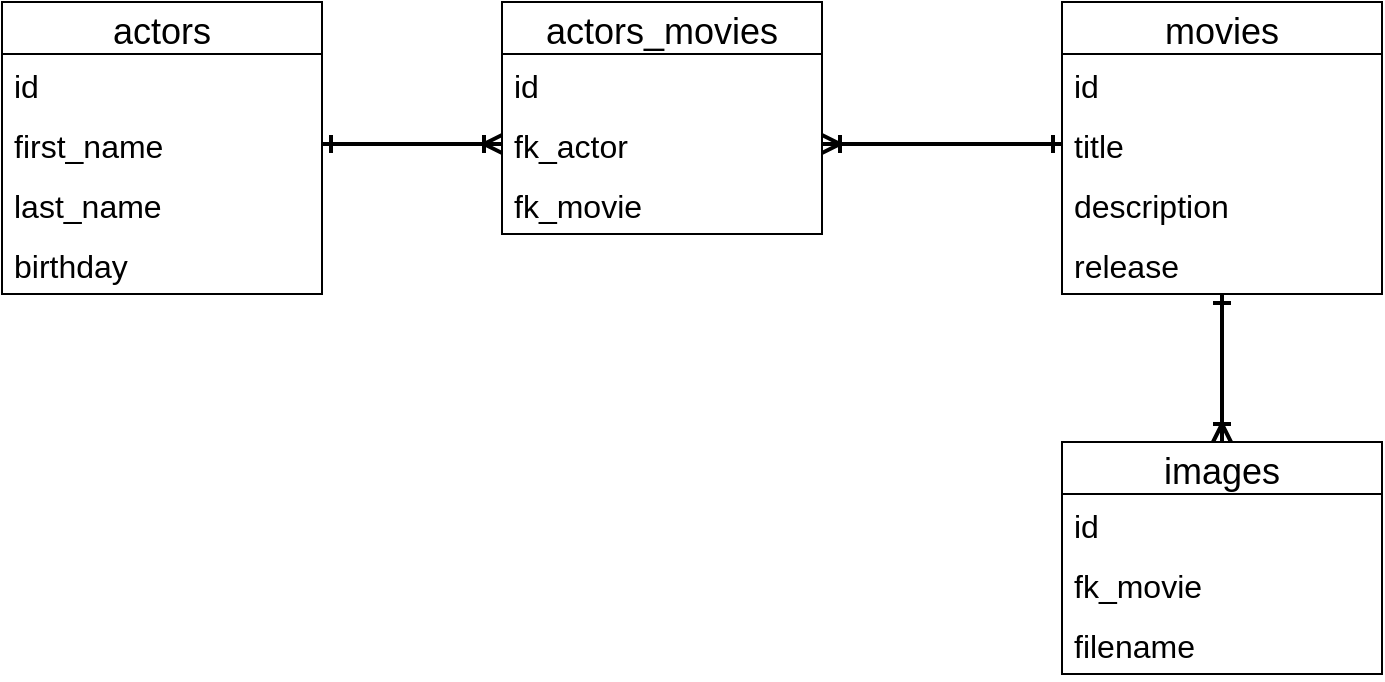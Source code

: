 <mxfile version="23.1.1" type="device">
  <diagram name="Page-1" id="uSVCdQ_Xw0nGqaXH5E7Y">
    <mxGraphModel dx="1195" dy="648" grid="1" gridSize="10" guides="1" tooltips="1" connect="1" arrows="1" fold="1" page="1" pageScale="1" pageWidth="850" pageHeight="1100" math="0" shadow="0">
      <root>
        <mxCell id="0" />
        <mxCell id="1" parent="0" />
        <mxCell id="ciqUwqVj65d61_LkmbiB-3" value="actors" style="swimlane;fontStyle=0;childLayout=stackLayout;horizontal=1;startSize=26;horizontalStack=0;resizeParent=1;resizeParentMax=0;resizeLast=0;collapsible=1;marginBottom=0;align=center;fontSize=18;" vertex="1" parent="1">
          <mxGeometry x="70" y="140" width="160" height="146" as="geometry" />
        </mxCell>
        <mxCell id="ciqUwqVj65d61_LkmbiB-4" value="id" style="text;strokeColor=none;fillColor=none;spacingLeft=4;spacingRight=4;overflow=hidden;rotatable=0;points=[[0,0.5],[1,0.5]];portConstraint=eastwest;fontSize=16;whiteSpace=wrap;html=1;" vertex="1" parent="ciqUwqVj65d61_LkmbiB-3">
          <mxGeometry y="26" width="160" height="30" as="geometry" />
        </mxCell>
        <mxCell id="ciqUwqVj65d61_LkmbiB-5" value="first_name" style="text;strokeColor=none;fillColor=none;spacingLeft=4;spacingRight=4;overflow=hidden;rotatable=0;points=[[0,0.5],[1,0.5]];portConstraint=eastwest;fontSize=16;whiteSpace=wrap;html=1;" vertex="1" parent="ciqUwqVj65d61_LkmbiB-3">
          <mxGeometry y="56" width="160" height="30" as="geometry" />
        </mxCell>
        <mxCell id="ciqUwqVj65d61_LkmbiB-6" value="last_name" style="text;strokeColor=none;fillColor=none;spacingLeft=4;spacingRight=4;overflow=hidden;rotatable=0;points=[[0,0.5],[1,0.5]];portConstraint=eastwest;fontSize=16;whiteSpace=wrap;html=1;" vertex="1" parent="ciqUwqVj65d61_LkmbiB-3">
          <mxGeometry y="86" width="160" height="30" as="geometry" />
        </mxCell>
        <mxCell id="ciqUwqVj65d61_LkmbiB-7" value="birthday" style="text;strokeColor=none;fillColor=none;spacingLeft=4;spacingRight=4;overflow=hidden;rotatable=0;points=[[0,0.5],[1,0.5]];portConstraint=eastwest;fontSize=16;whiteSpace=wrap;html=1;" vertex="1" parent="ciqUwqVj65d61_LkmbiB-3">
          <mxGeometry y="116" width="160" height="30" as="geometry" />
        </mxCell>
        <mxCell id="ciqUwqVj65d61_LkmbiB-29" style="edgeStyle=orthogonalEdgeStyle;rounded=0;orthogonalLoop=1;jettySize=auto;html=1;entryX=0.5;entryY=0;entryDx=0;entryDy=0;strokeWidth=2;startArrow=ERone;startFill=0;endArrow=ERoneToMany;endFill=0;" edge="1" parent="1" source="ciqUwqVj65d61_LkmbiB-8" target="ciqUwqVj65d61_LkmbiB-22">
          <mxGeometry relative="1" as="geometry" />
        </mxCell>
        <mxCell id="ciqUwqVj65d61_LkmbiB-8" value="movies" style="swimlane;fontStyle=0;childLayout=stackLayout;horizontal=1;startSize=26;horizontalStack=0;resizeParent=1;resizeParentMax=0;resizeLast=0;collapsible=1;marginBottom=0;align=center;fontSize=18;" vertex="1" parent="1">
          <mxGeometry x="600" y="140" width="160" height="146" as="geometry" />
        </mxCell>
        <mxCell id="ciqUwqVj65d61_LkmbiB-9" value="id" style="text;strokeColor=none;fillColor=none;spacingLeft=4;spacingRight=4;overflow=hidden;rotatable=0;points=[[0,0.5],[1,0.5]];portConstraint=eastwest;fontSize=16;whiteSpace=wrap;html=1;" vertex="1" parent="ciqUwqVj65d61_LkmbiB-8">
          <mxGeometry y="26" width="160" height="30" as="geometry" />
        </mxCell>
        <mxCell id="ciqUwqVj65d61_LkmbiB-10" value="title" style="text;strokeColor=none;fillColor=none;spacingLeft=4;spacingRight=4;overflow=hidden;rotatable=0;points=[[0,0.5],[1,0.5]];portConstraint=eastwest;fontSize=16;whiteSpace=wrap;html=1;" vertex="1" parent="ciqUwqVj65d61_LkmbiB-8">
          <mxGeometry y="56" width="160" height="30" as="geometry" />
        </mxCell>
        <mxCell id="ciqUwqVj65d61_LkmbiB-11" value="description" style="text;strokeColor=none;fillColor=none;spacingLeft=4;spacingRight=4;overflow=hidden;rotatable=0;points=[[0,0.5],[1,0.5]];portConstraint=eastwest;fontSize=16;whiteSpace=wrap;html=1;" vertex="1" parent="ciqUwqVj65d61_LkmbiB-8">
          <mxGeometry y="86" width="160" height="30" as="geometry" />
        </mxCell>
        <mxCell id="ciqUwqVj65d61_LkmbiB-12" value="release" style="text;strokeColor=none;fillColor=none;spacingLeft=4;spacingRight=4;overflow=hidden;rotatable=0;points=[[0,0.5],[1,0.5]];portConstraint=eastwest;fontSize=16;whiteSpace=wrap;html=1;" vertex="1" parent="ciqUwqVj65d61_LkmbiB-8">
          <mxGeometry y="116" width="160" height="30" as="geometry" />
        </mxCell>
        <mxCell id="ciqUwqVj65d61_LkmbiB-13" value="actors_movies" style="swimlane;fontStyle=0;childLayout=stackLayout;horizontal=1;startSize=26;horizontalStack=0;resizeParent=1;resizeParentMax=0;resizeLast=0;collapsible=1;marginBottom=0;align=center;fontSize=18;" vertex="1" parent="1">
          <mxGeometry x="320" y="140" width="160" height="116" as="geometry" />
        </mxCell>
        <mxCell id="ciqUwqVj65d61_LkmbiB-14" value="id" style="text;strokeColor=none;fillColor=none;spacingLeft=4;spacingRight=4;overflow=hidden;rotatable=0;points=[[0,0.5],[1,0.5]];portConstraint=eastwest;fontSize=16;whiteSpace=wrap;html=1;" vertex="1" parent="ciqUwqVj65d61_LkmbiB-13">
          <mxGeometry y="26" width="160" height="30" as="geometry" />
        </mxCell>
        <mxCell id="ciqUwqVj65d61_LkmbiB-15" value="fk_actor" style="text;strokeColor=none;fillColor=none;spacingLeft=4;spacingRight=4;overflow=hidden;rotatable=0;points=[[0,0.5],[1,0.5]];portConstraint=eastwest;fontSize=16;whiteSpace=wrap;html=1;" vertex="1" parent="ciqUwqVj65d61_LkmbiB-13">
          <mxGeometry y="56" width="160" height="30" as="geometry" />
        </mxCell>
        <mxCell id="ciqUwqVj65d61_LkmbiB-16" value="fk_movie" style="text;strokeColor=none;fillColor=none;spacingLeft=4;spacingRight=4;overflow=hidden;rotatable=0;points=[[0,0.5],[1,0.5]];portConstraint=eastwest;fontSize=16;whiteSpace=wrap;html=1;" vertex="1" parent="ciqUwqVj65d61_LkmbiB-13">
          <mxGeometry y="86" width="160" height="30" as="geometry" />
        </mxCell>
        <mxCell id="ciqUwqVj65d61_LkmbiB-18" style="edgeStyle=orthogonalEdgeStyle;rounded=0;orthogonalLoop=1;jettySize=auto;html=1;exitX=1;exitY=0.5;exitDx=0;exitDy=0;entryX=0;entryY=0.5;entryDx=0;entryDy=0;endArrow=ERoneToMany;endFill=0;startArrow=ERone;startFill=0;strokeWidth=2;" edge="1" parent="1" source="ciqUwqVj65d61_LkmbiB-5" target="ciqUwqVj65d61_LkmbiB-15">
          <mxGeometry relative="1" as="geometry" />
        </mxCell>
        <mxCell id="ciqUwqVj65d61_LkmbiB-21" style="edgeStyle=orthogonalEdgeStyle;rounded=0;orthogonalLoop=1;jettySize=auto;html=1;exitX=0;exitY=0.5;exitDx=0;exitDy=0;entryX=1;entryY=0.5;entryDx=0;entryDy=0;endArrow=ERoneToMany;endFill=0;startArrow=ERone;startFill=0;strokeWidth=2;" edge="1" parent="1" source="ciqUwqVj65d61_LkmbiB-10" target="ciqUwqVj65d61_LkmbiB-15">
          <mxGeometry relative="1" as="geometry" />
        </mxCell>
        <mxCell id="ciqUwqVj65d61_LkmbiB-22" value="images" style="swimlane;fontStyle=0;childLayout=stackLayout;horizontal=1;startSize=26;horizontalStack=0;resizeParent=1;resizeParentMax=0;resizeLast=0;collapsible=1;marginBottom=0;align=center;fontSize=18;" vertex="1" parent="1">
          <mxGeometry x="600" y="360" width="160" height="116" as="geometry" />
        </mxCell>
        <mxCell id="ciqUwqVj65d61_LkmbiB-23" value="id" style="text;strokeColor=none;fillColor=none;spacingLeft=4;spacingRight=4;overflow=hidden;rotatable=0;points=[[0,0.5],[1,0.5]];portConstraint=eastwest;fontSize=16;whiteSpace=wrap;html=1;" vertex="1" parent="ciqUwqVj65d61_LkmbiB-22">
          <mxGeometry y="26" width="160" height="30" as="geometry" />
        </mxCell>
        <mxCell id="ciqUwqVj65d61_LkmbiB-24" value="fk_movie" style="text;strokeColor=none;fillColor=none;spacingLeft=4;spacingRight=4;overflow=hidden;rotatable=0;points=[[0,0.5],[1,0.5]];portConstraint=eastwest;fontSize=16;whiteSpace=wrap;html=1;" vertex="1" parent="ciqUwqVj65d61_LkmbiB-22">
          <mxGeometry y="56" width="160" height="30" as="geometry" />
        </mxCell>
        <mxCell id="ciqUwqVj65d61_LkmbiB-25" value="filename" style="text;strokeColor=none;fillColor=none;spacingLeft=4;spacingRight=4;overflow=hidden;rotatable=0;points=[[0,0.5],[1,0.5]];portConstraint=eastwest;fontSize=16;whiteSpace=wrap;html=1;" vertex="1" parent="ciqUwqVj65d61_LkmbiB-22">
          <mxGeometry y="86" width="160" height="30" as="geometry" />
        </mxCell>
      </root>
    </mxGraphModel>
  </diagram>
</mxfile>
